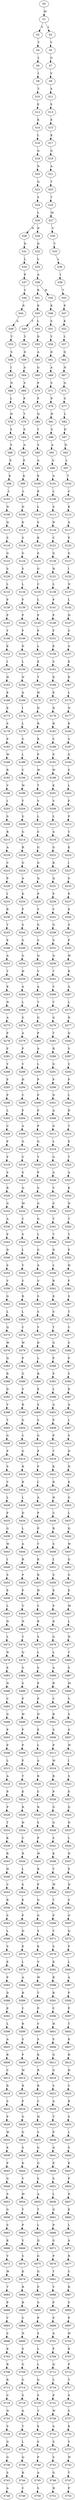 strict digraph  {
	S0 -> S1 [ label = M ];
	S1 -> S2 [ label = V ];
	S1 -> S3 [ label = L ];
	S2 -> S4 [ label = T ];
	S3 -> S5 [ label = V ];
	S4 -> S6 [ label = L ];
	S5 -> S7 [ label = G ];
	S6 -> S8 [ label = I ];
	S7 -> S9 [ label = V ];
	S8 -> S10 [ label = T ];
	S9 -> S11 [ label = S ];
	S10 -> S12 [ label = E ];
	S11 -> S13 [ label = S ];
	S12 -> S14 [ label = K ];
	S13 -> S15 [ label = E ];
	S14 -> S16 [ label = L ];
	S15 -> S17 [ label = K ];
	S16 -> S18 [ label = Q ];
	S17 -> S19 [ label = G ];
	S18 -> S20 [ label = N ];
	S19 -> S21 [ label = A ];
	S20 -> S22 [ label = Q ];
	S21 -> S23 [ label = T ];
	S22 -> S24 [ label = S ];
	S23 -> S25 [ label = T ];
	S24 -> S26 [ label = L ];
	S25 -> S27 [ label = M ];
	S26 -> S28 [ label = N ];
	S26 -> S29 [ label = D ];
	S27 -> S30 [ label = V ];
	S28 -> S31 [ label = D ];
	S29 -> S32 [ label = D ];
	S30 -> S33 [ label = T ];
	S31 -> S34 [ label = L ];
	S32 -> S35 [ label = L ];
	S33 -> S36 [ label = L ];
	S34 -> S37 [ label = P ];
	S35 -> S38 [ label = A ];
	S36 -> S39 [ label = I ];
	S37 -> S40 [ label = C ];
	S38 -> S41 [ label = R ];
	S38 -> S42 [ label = H ];
	S39 -> S43 [ label = T ];
	S40 -> S44 [ label = K ];
	S41 -> S45 [ label = K ];
	S42 -> S46 [ label = K ];
	S43 -> S47 [ label = E ];
	S44 -> S48 [ label = A ];
	S45 -> S49 [ label = T ];
	S45 -> S50 [ label = L ];
	S46 -> S51 [ label = S ];
	S47 -> S52 [ label = K ];
	S48 -> S53 [ label = Y ];
	S49 -> S54 [ label = Y ];
	S50 -> S55 [ label = D ];
	S51 -> S56 [ label = Y ];
	S52 -> S57 [ label = L ];
	S53 -> S58 [ label = S ];
	S54 -> S59 [ label = D ];
	S55 -> S60 [ label = A ];
	S56 -> S61 [ label = D ];
	S57 -> S62 [ label = Q ];
	S58 -> S63 [ label = I ];
	S59 -> S64 [ label = A ];
	S60 -> S65 [ label = G ];
	S61 -> S66 [ label = A ];
	S62 -> S67 [ label = N ];
	S63 -> S68 [ label = N ];
	S64 -> S69 [ label = S ];
	S65 -> S70 [ label = P ];
	S66 -> S71 [ label = S ];
	S67 -> S72 [ label = Q ];
	S68 -> S73 [ label = L ];
	S69 -> S74 [ label = P ];
	S70 -> S75 [ label = F ];
	S71 -> S76 [ label = P ];
	S72 -> S77 [ label = S ];
	S73 -> S78 [ label = H ];
	S74 -> S79 [ label = Y ];
	S75 -> S80 [ label = Q ];
	S76 -> S81 [ label = R ];
	S77 -> S82 [ label = L ];
	S78 -> S83 [ label = S ];
	S79 -> S84 [ label = S ];
	S80 -> S85 [ label = Y ];
	S81 -> S86 [ label = S ];
	S82 -> S87 [ label = D ];
	S83 -> S88 [ label = S ];
	S84 -> S89 [ label = A ];
	S85 -> S90 [ label = S ];
	S86 -> S91 [ label = A ];
	S87 -> S92 [ label = D ];
	S88 -> S93 [ label = E ];
	S89 -> S94 [ label = E ];
	S90 -> S95 [ label = A ];
	S91 -> S96 [ label = G ];
	S92 -> S97 [ label = L ];
	S93 -> S98 [ label = K ];
	S94 -> S99 [ label = K ];
	S95 -> S100 [ label = E ];
	S96 -> S101 [ label = A ];
	S97 -> S102 [ label = T ];
	S98 -> S103 [ label = L ];
	S99 -> S104 [ label = L ];
	S100 -> S105 [ label = K ];
	S101 -> S106 [ label = L ];
	S102 -> S107 [ label = C ];
	S103 -> S108 [ label = N ];
	S104 -> S109 [ label = N ];
	S105 -> S110 [ label = L ];
	S106 -> S111 [ label = S ];
	S107 -> S112 [ label = K ];
	S108 -> S113 [ label = Q ];
	S109 -> S114 [ label = K ];
	S110 -> S115 [ label = S ];
	S111 -> S116 [ label = N ];
	S112 -> S117 [ label = A ];
	S113 -> S118 [ label = S ];
	S114 -> S119 [ label = S ];
	S115 -> S120 [ label = K ];
	S116 -> S121 [ label = C ];
	S117 -> S122 [ label = F ];
	S118 -> S123 [ label = G ];
	S119 -> S124 [ label = G ];
	S120 -> S125 [ label = S ];
	S121 -> S126 [ label = G ];
	S122 -> S127 [ label = G ];
	S123 -> S128 [ label = S ];
	S124 -> S129 [ label = S ];
	S125 -> S130 [ label = G ];
	S126 -> S131 [ label = H ];
	S127 -> S132 [ label = I ];
	S128 -> S133 [ label = L ];
	S129 -> S134 [ label = L ];
	S130 -> S135 [ label = C ];
	S131 -> S136 [ label = L ];
	S132 -> S137 [ label = N ];
	S133 -> S138 [ label = F ];
	S134 -> S139 [ label = F ];
	S135 -> S140 [ label = L ];
	S136 -> S141 [ label = F ];
	S137 -> S142 [ label = L ];
	S138 -> S143 [ label = P ];
	S139 -> S144 [ label = P ];
	S140 -> S145 [ label = F ];
	S141 -> S146 [ label = P ];
	S142 -> S147 [ label = H ];
	S143 -> S148 [ label = Y ];
	S144 -> S149 [ label = F ];
	S145 -> S150 [ label = P ];
	S146 -> S151 [ label = F ];
	S147 -> S152 [ label = S ];
	S148 -> S153 [ label = E ];
	S149 -> S154 [ label = D ];
	S150 -> S155 [ label = L ];
	S151 -> S156 [ label = E ];
	S152 -> S157 [ label = A ];
	S153 -> S158 [ label = I ];
	S154 -> S159 [ label = L ];
	S155 -> S160 [ label = E ];
	S156 -> S161 [ label = S ];
	S157 -> S162 [ label = E ];
	S158 -> S163 [ label = H ];
	S159 -> S164 [ label = N ];
	S160 -> S165 [ label = T ];
	S161 -> S166 [ label = D ];
	S162 -> S167 [ label = K ];
	S163 -> S168 [ label = E ];
	S164 -> S169 [ label = A ];
	S165 -> S170 [ label = H ];
	S166 -> S171 [ label = E ];
	S167 -> S172 [ label = L ];
	S168 -> S173 [ label = E ];
	S169 -> S174 [ label = I ];
	S170 -> S175 [ label = D ];
	S171 -> S176 [ label = D ];
	S172 -> S177 [ label = N ];
	S173 -> S178 [ label = S ];
	S174 -> S179 [ label = L ];
	S175 -> S180 [ label = R ];
	S176 -> S181 [ label = R ];
	S177 -> S182 [ label = K ];
	S178 -> S183 [ label = P ];
	S179 -> S184 [ label = S ];
	S180 -> S185 [ label = R ];
	S181 -> S186 [ label = C ];
	S182 -> S187 [ label = S ];
	S183 -> S188 [ label = W ];
	S184 -> S189 [ label = L ];
	S185 -> S190 [ label = P ];
	S186 -> S191 [ label = P ];
	S187 -> S192 [ label = G ];
	S188 -> S193 [ label = R ];
	S189 -> S194 [ label = C ];
	S190 -> S195 [ label = W ];
	S191 -> S196 [ label = W ];
	S192 -> S197 [ label = S ];
	S193 -> S198 [ label = V ];
	S194 -> S199 [ label = W ];
	S195 -> S200 [ label = T ];
	S196 -> S201 [ label = K ];
	S197 -> S202 [ label = L ];
	S198 -> S203 [ label = I ];
	S199 -> S204 [ label = T ];
	S200 -> S205 [ label = V ];
	S201 -> S206 [ label = V ];
	S202 -> S207 [ label = F ];
	S203 -> S208 [ label = S ];
	S204 -> S209 [ label = S ];
	S205 -> S210 [ label = L ];
	S206 -> S211 [ label = L ];
	S207 -> S212 [ label = P ];
	S208 -> S213 [ label = R ];
	S209 -> S214 [ label = G ];
	S210 -> S215 [ label = S ];
	S211 -> S216 [ label = G ];
	S212 -> S217 [ label = Y ];
	S213 -> S218 [ label = A ];
	S214 -> S219 [ label = R ];
	S215 -> S220 [ label = G ];
	S216 -> S221 [ label = G ];
	S217 -> S222 [ label = E ];
	S218 -> S223 [ label = C ];
	S219 -> S224 [ label = G ];
	S220 -> S225 [ label = G ];
	S221 -> S226 [ label = R ];
	S222 -> S227 [ label = I ];
	S223 -> S228 [ label = P ];
	S224 -> S229 [ label = A ];
	S225 -> S230 [ label = Q ];
	S226 -> S231 [ label = Q ];
	S227 -> S232 [ label = S ];
	S228 -> S233 [ label = I ];
	S229 -> S234 [ label = K ];
	S230 -> S235 [ label = P ];
	S231 -> S236 [ label = P ];
	S232 -> S237 [ label = E ];
	S233 -> S238 [ label = R ];
	S234 -> S239 [ label = P ];
	S235 -> S240 [ label = V ];
	S236 -> S241 [ label = V ];
	S237 -> S242 [ label = E ];
	S238 -> S243 [ label = T ];
	S239 -> S244 [ label = S ];
	S240 -> S245 [ label = G ];
	S241 -> S246 [ label = G ];
	S242 -> S247 [ label = S ];
	S243 -> S248 [ label = E ];
	S244 -> S249 [ label = G ];
	S245 -> S250 [ label = S ];
	S246 -> S251 [ label = S ];
	S247 -> S252 [ label = P ];
	S248 -> S253 [ label = A ];
	S249 -> S254 [ label = G ];
	S250 -> S255 [ label = Q ];
	S251 -> S256 [ label = Q ];
	S252 -> S257 [ label = W ];
	S253 -> S258 [ label = T ];
	S254 -> S259 [ label = H ];
	S255 -> S260 [ label = V ];
	S256 -> S261 [ label = T ];
	S257 -> S262 [ label = R ];
	S258 -> S263 [ label = K ];
	S259 -> S264 [ label = A ];
	S260 -> S265 [ label = A ];
	S261 -> S266 [ label = V ];
	S262 -> S267 [ label = A ];
	S263 -> S268 [ label = N ];
	S264 -> S269 [ label = L ];
	S265 -> S270 [ label = T ];
	S266 -> S271 [ label = T ];
	S267 -> S272 [ label = L ];
	S268 -> S273 [ label = A ];
	S269 -> S274 [ label = S ];
	S270 -> S275 [ label = G ];
	S271 -> S276 [ label = G ];
	S272 -> S277 [ label = N ];
	S273 -> S278 [ label = P ];
	S274 -> S279 [ label = A ];
	S275 -> S280 [ label = P ];
	S276 -> S281 [ label = T ];
	S277 -> S282 [ label = Q ];
	S278 -> S283 [ label = F ];
	S279 -> S284 [ label = P ];
	S280 -> S285 [ label = A ];
	S281 -> S286 [ label = R ];
	S282 -> S287 [ label = S ];
	S283 -> S288 [ label = Y ];
	S284 -> S289 [ label = V ];
	S285 -> S290 [ label = L ];
	S286 -> S291 [ label = G ];
	S287 -> S292 [ label = C ];
	S288 -> S293 [ label = F ];
	S289 -> S294 [ label = H ];
	S290 -> S295 [ label = P ];
	S291 -> S296 [ label = P ];
	S292 -> S297 [ label = P ];
	S293 -> S298 [ label = P ];
	S294 -> S299 [ label = C ];
	S295 -> S300 [ label = F ];
	S296 -> S301 [ label = D ];
	S297 -> S302 [ label = L ];
	S298 -> S303 [ label = L ];
	S299 -> S304 [ label = F ];
	S300 -> S305 [ label = P ];
	S301 -> S306 [ label = A ];
	S302 -> S307 [ label = R ];
	S303 -> S308 [ label = C ];
	S304 -> S309 [ label = A ];
	S305 -> S310 [ label = P ];
	S306 -> S311 [ label = G ];
	S307 -> S312 [ label = T ];
	S308 -> S313 [ label = P ];
	S309 -> S314 [ label = G ];
	S310 -> S315 [ label = G ];
	S311 -> S316 [ label = L ];
	S312 -> S317 [ label = E ];
	S313 -> S318 [ label = F ];
	S314 -> S319 [ label = C ];
	S315 -> S320 [ label = V ];
	S316 -> S321 [ label = G ];
	S317 -> S322 [ label = T ];
	S318 -> S323 [ label = S ];
	S319 -> S324 [ label = S ];
	S320 -> S325 [ label = P ];
	S321 -> S326 [ label = A ];
	S322 -> S327 [ label = A ];
	S323 -> S328 [ label = R ];
	S324 -> S329 [ label = Q ];
	S325 -> S330 [ label = S ];
	S326 -> S331 [ label = V ];
	S327 -> S332 [ label = K ];
	S328 -> S333 [ label = G ];
	S329 -> S334 [ label = M ];
	S330 -> S335 [ label = G ];
	S331 -> S336 [ label = S ];
	S332 -> S337 [ label = N ];
	S333 -> S338 [ label = A ];
	S334 -> S339 [ label = C ];
	S335 -> S340 [ label = G ];
	S336 -> S341 [ label = T ];
	S337 -> S342 [ label = T ];
	S338 -> S343 [ label = P ];
	S339 -> S344 [ label = S ];
	S340 -> S345 [ label = L ];
	S341 -> S346 [ label = T ];
	S342 -> S347 [ label = T ];
	S343 -> S348 [ label = D ];
	S344 -> S349 [ label = L ];
	S345 -> S350 [ label = G ];
	S346 -> S351 [ label = D ];
	S347 -> S352 [ label = F ];
	S348 -> S353 [ label = S ];
	S349 -> S354 [ label = V ];
	S350 -> S355 [ label = A ];
	S351 -> S356 [ label = L ];
	S352 -> S357 [ label = H ];
	S353 -> S358 [ label = V ];
	S354 -> S359 [ label = V ];
	S355 -> S360 [ label = V ];
	S356 -> S361 [ label = R ];
	S357 -> S362 [ label = F ];
	S358 -> S363 [ label = G ];
	S359 -> S364 [ label = R ];
	S360 -> S365 [ label = S ];
	S361 -> S366 [ label = E ];
	S362 -> S367 [ label = S ];
	S363 -> S368 [ label = L ];
	S364 -> S369 [ label = L ];
	S365 -> S370 [ label = S ];
	S366 -> S371 [ label = S ];
	S367 -> S372 [ label = T ];
	S368 -> S373 [ label = Q ];
	S369 -> S374 [ label = C ];
	S370 -> S375 [ label = V ];
	S371 -> S376 [ label = T ];
	S372 -> S377 [ label = C ];
	S373 -> S378 [ label = W ];
	S374 -> S379 [ label = W ];
	S375 -> S380 [ label = D ];
	S376 -> S381 [ label = G ];
	S377 -> S382 [ label = S ];
	S378 -> S383 [ label = Q ];
	S379 -> S384 [ label = P ];
	S380 -> S385 [ label = L ];
	S381 -> S386 [ label = P ];
	S382 -> S387 [ label = F ];
	S383 -> S388 [ label = R ];
	S384 -> S389 [ label = G ];
	S385 -> S390 [ label = R ];
	S386 -> S391 [ label = P ];
	S387 -> S392 [ label = S ];
	S388 -> S393 [ label = D ];
	S389 -> S394 [ label = S ];
	S390 -> S395 [ label = E ];
	S391 -> S396 [ label = L ];
	S392 -> S397 [ label = K ];
	S393 -> S398 [ label = V ];
	S394 -> S399 [ label = R ];
	S395 -> S400 [ label = S ];
	S396 -> S401 [ label = A ];
	S397 -> S402 [ label = A ];
	S398 -> S403 [ label = T ];
	S399 -> S404 [ label = G ];
	S400 -> S405 [ label = S ];
	S401 -> S406 [ label = P ];
	S402 -> S407 [ label = L ];
	S403 -> S408 [ label = G ];
	S404 -> S409 [ label = C ];
	S405 -> S410 [ label = G ];
	S406 -> S411 [ label = P ];
	S407 -> S412 [ label = S ];
	S408 -> S413 [ label = P ];
	S409 -> S414 [ label = G ];
	S410 -> S415 [ label = P ];
	S411 -> S416 [ label = T ];
	S412 -> S417 [ label = D ];
	S413 -> S418 [ label = S ];
	S414 -> S419 [ label = R ];
	S415 -> S420 [ label = P ];
	S416 -> S421 [ label = K ];
	S417 -> S422 [ label = N ];
	S418 -> S423 [ label = V ];
	S419 -> S424 [ label = R ];
	S420 -> S425 [ label = L ];
	S421 -> S426 [ label = R ];
	S422 -> S427 [ label = K ];
	S423 -> S428 [ label = L ];
	S424 -> S429 [ label = L ];
	S425 -> S430 [ label = A ];
	S426 -> S431 [ label = H ];
	S427 -> S432 [ label = G ];
	S428 -> S433 [ label = P ];
	S429 -> S434 [ label = D ];
	S430 -> S435 [ label = P ];
	S431 -> S436 [ label = C ];
	S432 -> S437 [ label = L ];
	S433 -> S438 [ label = G ];
	S434 -> S439 [ label = L ];
	S435 -> S440 [ label = P ];
	S436 -> S441 [ label = R ];
	S437 -> S442 [ label = Q ];
	S438 -> S443 [ label = W ];
	S439 -> S444 [ label = A ];
	S440 -> S445 [ label = T ];
	S441 -> S446 [ label = S ];
	S442 -> S447 [ label = W ];
	S443 -> S448 [ label = I ];
	S444 -> S449 [ label = R ];
	S445 -> S450 [ label = K ];
	S446 -> S451 [ label = L ];
	S447 -> S452 [ label = Q ];
	S448 -> S453 [ label = S ];
	S449 -> S454 [ label = P ];
	S450 -> S455 [ label = R ];
	S451 -> S456 [ label = S ];
	S452 -> S457 [ label = G ];
	S453 -> S458 [ label = E ];
	S454 -> S459 [ label = P ];
	S455 -> S460 [ label = H ];
	S456 -> S461 [ label = E ];
	S457 -> S462 [ label = E ];
	S458 -> S463 [ label = L ];
	S459 -> S464 [ label = V ];
	S460 -> S465 [ label = C ];
	S461 -> S466 [ label = P ];
	S462 -> S467 [ label = M ];
	S463 -> S468 [ label = N ];
	S464 -> S469 [ label = N ];
	S465 -> S470 [ label = R ];
	S466 -> S471 [ label = D ];
	S467 -> S472 [ label = L ];
	S468 -> S473 [ label = L ];
	S469 -> S474 [ label = T ];
	S470 -> S475 [ label = S ];
	S471 -> S476 [ label = G ];
	S472 -> S477 [ label = N ];
	S473 -> S478 [ label = N ];
	S474 -> S479 [ label = Q ];
	S475 -> S480 [ label = L ];
	S476 -> S481 [ label = L ];
	S477 -> S482 [ label = T ];
	S478 -> S483 [ label = E ];
	S479 -> S484 [ label = G ];
	S480 -> S485 [ label = S ];
	S481 -> S486 [ label = A ];
	S482 -> S487 [ label = S ];
	S483 -> S488 [ label = N ];
	S484 -> S489 [ label = S ];
	S485 -> S490 [ label = E ];
	S486 -> S491 [ label = R ];
	S487 -> S492 [ label = M ];
	S488 -> S493 [ label = C ];
	S489 -> S494 [ label = P ];
	S490 -> S495 [ label = P ];
	S491 -> S496 [ label = C ];
	S492 -> S497 [ label = V ];
	S493 -> S498 [ label = G ];
	S494 -> S499 [ label = W ];
	S495 -> S500 [ label = D ];
	S496 -> S501 [ label = R ];
	S497 -> S502 [ label = S ];
	S498 -> S503 [ label = P ];
	S499 -> S504 [ label = P ];
	S500 -> S505 [ label = E ];
	S501 -> S506 [ label = S ];
	S502 -> S507 [ label = G ];
	S503 -> S508 [ label = P ];
	S504 -> S509 [ label = P ];
	S505 -> S510 [ label = L ];
	S506 -> S511 [ label = P ];
	S507 -> S512 [ label = W ];
	S508 -> S513 [ label = L ];
	S509 -> S514 [ label = P ];
	S510 -> S515 [ label = A ];
	S511 -> S516 [ label = W ];
	S512 -> S517 [ label = I ];
	S513 -> S518 [ label = A ];
	S514 -> S519 [ label = T ];
	S515 -> S520 [ label = R ];
	S516 -> S521 [ label = R ];
	S517 -> S522 [ label = S ];
	S518 -> S523 [ label = P ];
	S519 -> S524 [ label = K ];
	S520 -> S525 [ label = C ];
	S521 -> S526 [ label = P ];
	S522 -> S527 [ label = E ];
	S523 -> S528 [ label = P ];
	S524 -> S529 [ label = R ];
	S525 -> S530 [ label = R ];
	S526 -> S531 [ label = G ];
	S527 -> S532 [ label = Q ];
	S528 -> S533 [ label = T ];
	S529 -> S534 [ label = H ];
	S530 -> S535 [ label = S ];
	S531 -> S536 [ label = G ];
	S532 -> S537 [ label = N ];
	S533 -> S538 [ label = K ];
	S534 -> S539 [ label = C ];
	S535 -> S540 [ label = P ];
	S536 -> S541 [ label = S ];
	S537 -> S542 [ label = L ];
	S538 -> S543 [ label = R ];
	S539 -> S544 [ label = R ];
	S540 -> S545 [ label = W ];
	S541 -> S546 [ label = K ];
	S542 -> S547 [ label = N ];
	S543 -> S548 [ label = H ];
	S544 -> S549 [ label = L ];
	S545 -> S550 [ label = R ];
	S546 -> S551 [ label = V ];
	S547 -> S552 [ label = E ];
	S548 -> S553 [ label = C ];
	S549 -> S554 [ label = S ];
	S550 -> S555 [ label = P ];
	S551 -> S556 [ label = W ];
	S552 -> S557 [ label = N ];
	S553 -> S558 [ label = R ];
	S554 -> S559 [ label = E ];
	S555 -> S560 [ label = G ];
	S556 -> S561 [ label = T ];
	S557 -> S562 [ label = S ];
	S558 -> S563 [ label = S ];
	S559 -> S564 [ label = P ];
	S560 -> S565 [ label = G ];
	S561 -> S566 [ label = P ];
	S562 -> S567 [ label = G ];
	S563 -> S568 [ label = L ];
	S564 -> S569 [ label = D ];
	S565 -> S570 [ label = S ];
	S566 -> S571 [ label = V ];
	S567 -> S572 [ label = Q ];
	S568 -> S573 [ label = S ];
	S569 -> S574 [ label = E ];
	S570 -> S575 [ label = K ];
	S571 -> S576 [ label = S ];
	S572 -> S577 [ label = P ];
	S573 -> S578 [ label = E ];
	S574 -> S579 [ label = L ];
	S575 -> S580 [ label = V ];
	S576 -> S581 [ label = K ];
	S577 -> S582 [ label = L ];
	S578 -> S583 [ label = P ];
	S579 -> S584 [ label = A ];
	S580 -> S585 [ label = W ];
	S581 -> S586 [ label = R ];
	S582 -> S587 [ label = A ];
	S583 -> S588 [ label = D ];
	S584 -> S589 [ label = R ];
	S585 -> S590 [ label = T ];
	S586 -> S591 [ label = R ];
	S587 -> S592 [ label = P ];
	S588 -> S593 [ label = E ];
	S589 -> S594 [ label = C ];
	S590 -> S595 [ label = P ];
	S591 -> S596 [ label = C ];
	S592 -> S597 [ label = P ];
	S593 -> S598 [ label = L ];
	S594 -> S599 [ label = R ];
	S595 -> S600 [ label = V ];
	S596 -> S601 [ label = H ];
	S597 -> S602 [ label = T ];
	S598 -> S603 [ label = A ];
	S599 -> S604 [ label = S ];
	S600 -> S605 [ label = S ];
	S601 -> S606 [ label = S ];
	S602 -> S607 [ label = K ];
	S603 -> S608 [ label = R ];
	S604 -> S609 [ label = P ];
	S605 -> S610 [ label = K ];
	S606 -> S611 [ label = G ];
	S607 -> S612 [ label = R ];
	S608 -> S613 [ label = C ];
	S609 -> S614 [ label = W ];
	S610 -> S615 [ label = R ];
	S611 -> S616 [ label = G ];
	S612 -> S617 [ label = H ];
	S613 -> S618 [ label = R ];
	S614 -> S619 [ label = R ];
	S615 -> S620 [ label = R ];
	S616 -> S621 [ label = S ];
	S617 -> S622 [ label = C ];
	S618 -> S623 [ label = S ];
	S619 -> S624 [ label = P ];
	S620 -> S625 [ label = C ];
	S621 -> S626 [ label = A ];
	S622 -> S627 [ label = R ];
	S623 -> S628 [ label = P ];
	S624 -> S629 [ label = G ];
	S625 -> S630 [ label = H ];
	S626 -> S631 [ label = T ];
	S627 -> S632 [ label = S ];
	S628 -> S633 [ label = W ];
	S629 -> S634 [ label = G ];
	S630 -> S635 [ label = S ];
	S631 -> S636 [ label = P ];
	S632 -> S637 [ label = L ];
	S633 -> S638 [ label = K ];
	S634 -> S639 [ label = S ];
	S635 -> S640 [ label = G ];
	S636 -> S641 [ label = Q ];
	S637 -> S642 [ label = S ];
	S638 -> S643 [ label = P ];
	S639 -> S644 [ label = K ];
	S640 -> S645 [ label = G ];
	S641 -> S646 [ label = E ];
	S642 -> S647 [ label = E ];
	S643 -> S648 [ label = G ];
	S644 -> S649 [ label = V ];
	S645 -> S650 [ label = S ];
	S646 -> S651 [ label = S ];
	S647 -> S652 [ label = P ];
	S648 -> S653 [ label = S ];
	S649 -> S654 [ label = W ];
	S650 -> S655 [ label = A ];
	S651 -> S656 [ label = L ];
	S652 -> S657 [ label = D ];
	S653 -> S658 [ label = G ];
	S654 -> S659 [ label = T ];
	S655 -> S660 [ label = T ];
	S656 -> S661 [ label = G ];
	S657 -> S662 [ label = E ];
	S658 -> S663 [ label = S ];
	S659 -> S664 [ label = P ];
	S660 -> S665 [ label = L ];
	S661 -> S666 [ label = P ];
	S662 -> S667 [ label = L ];
	S663 -> S668 [ label = K ];
	S664 -> S669 [ label = V ];
	S665 -> S670 [ label = Q ];
	S666 -> S671 [ label = G ];
	S667 -> S672 [ label = A ];
	S668 -> S673 [ label = V ];
	S669 -> S674 [ label = S ];
	S670 -> S675 [ label = G ];
	S671 -> S676 [ label = P ];
	S672 -> S677 [ label = R ];
	S673 -> S678 [ label = W ];
	S674 -> S679 [ label = K ];
	S675 -> S680 [ label = G ];
	S676 -> S681 [ label = T ];
	S677 -> S682 [ label = C ];
	S678 -> S683 [ label = T ];
	S679 -> S684 [ label = R ];
	S680 -> S685 [ label = P ];
	S681 -> S686 [ label = V ];
	S682 -> S687 [ label = R ];
	S683 -> S688 [ label = P ];
	S684 -> S689 [ label = R ];
	S685 -> S690 [ label = G ];
	S686 -> S691 [ label = P ];
	S687 -> S692 [ label = S ];
	S688 -> S693 [ label = V ];
	S689 -> S694 [ label = C ];
	S690 -> S695 [ label = P ];
	S691 -> S696 [ label = P ];
	S692 -> S697 [ label = P ];
	S693 -> S698 [ label = S ];
	S694 -> S699 [ label = N ];
	S695 -> S700 [ label = S ];
	S696 -> S701 [ label = A ];
	S697 -> S702 [ label = W ];
	S698 -> S703 [ label = K ];
	S699 -> S704 [ label = S ];
	S700 -> S705 [ label = L ];
	S701 -> S706 [ label = P ];
	S702 -> S707 [ label = K ];
	S703 -> S708 [ label = R ];
	S704 -> S709 [ label = G ];
	S705 -> S710 [ label = L ];
	S706 -> S711 [ label = Q ];
	S707 -> S712 [ label = P ];
	S708 -> S713 [ label = R ];
	S709 -> S714 [ label = G ];
	S710 -> S715 [ label = G ];
	S711 -> S716 [ label = L ];
	S712 -> S717 [ label = T ];
	S713 -> S718 [ label = C ];
	S714 -> S719 [ label = S ];
	S715 -> S720 [ label = S ];
	S716 -> S721 [ label = P ];
	S717 -> S722 [ label = S ];
	S718 -> S723 [ label = N ];
	S719 -> S724 [ label = A ];
	S720 -> S725 [ label = T ];
	S721 -> S726 [ label = W ];
	S722 -> S727 [ label = S ];
	S723 -> S728 [ label = S ];
	S724 -> S729 [ label = T ];
	S725 -> S730 [ label = E ];
	S726 -> S731 [ label = A ];
	S727 -> S732 [ label = K ];
	S728 -> S733 [ label = G ];
	S729 -> S734 [ label = L ];
	S730 -> S735 [ label = S ];
	S731 -> S736 [ label = S ];
	S732 -> S737 [ label = V ];
	S733 -> S738 [ label = G ];
	S734 -> S739 [ label = Q ];
	S735 -> S740 [ label = P ];
	S736 -> S741 [ label = S ];
	S737 -> S742 [ label = W ];
	S738 -> S743 [ label = S ];
	S739 -> S744 [ label = R ];
	S740 -> S745 [ label = A ];
	S741 -> S746 [ label = G ];
	S742 -> S747 [ label = T ];
	S743 -> S748 [ label = A ];
	S744 -> S749 [ label = C ];
	S745 -> S750 [ label = S ];
	S746 -> S751 [ label = H ];
	S747 -> S752 [ label = P ];
}
